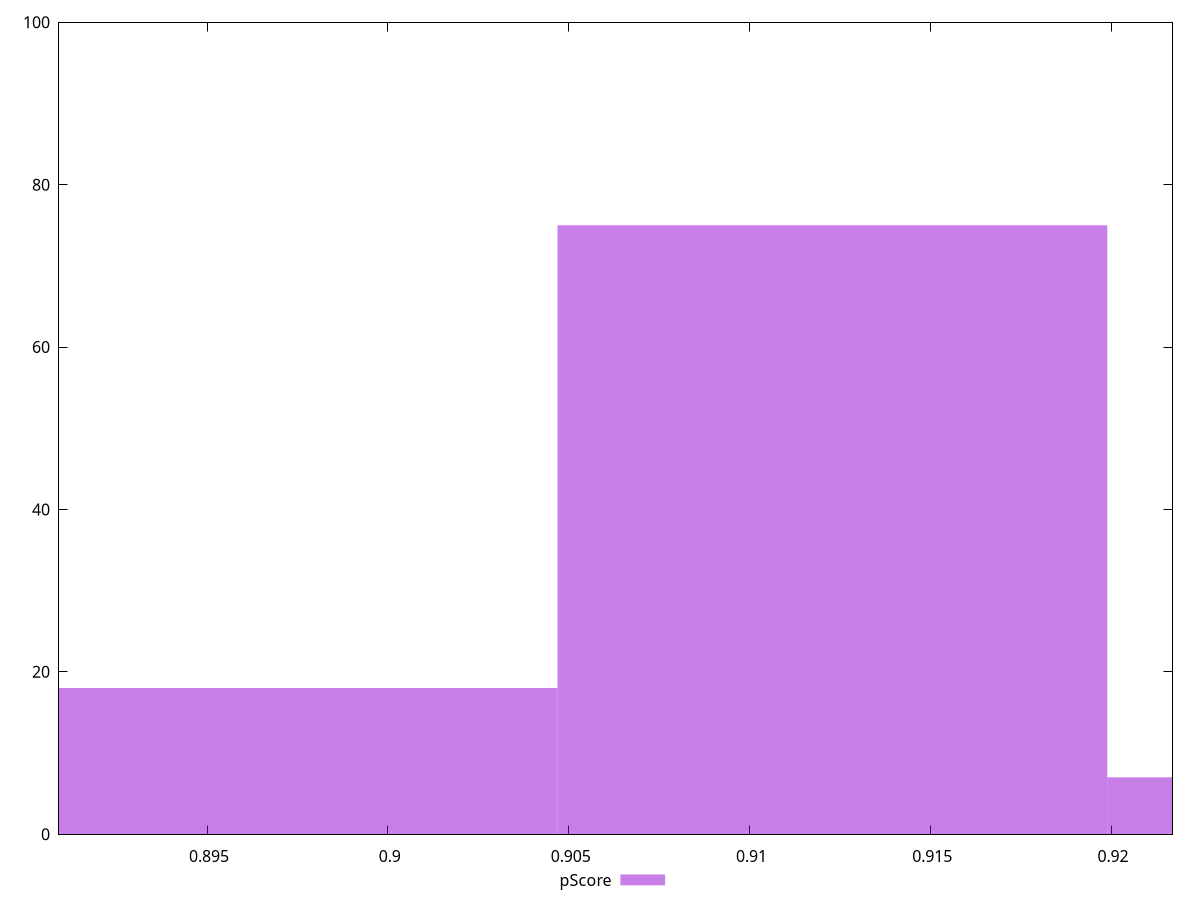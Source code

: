reset

$pScore <<EOF
0.8970894162239329 18
0.9274992269433883 7
0.9122943215836605 75
EOF

set key outside below
set boxwidth 0.015204905359727676
set xrange [0.8909055307689635:0.9217001702549115]
set yrange [0:100]
set trange [0:100]
set style fill transparent solid 0.5 noborder
set terminal svg size 640, 490 enhanced background rgb 'white'
set output "reports/report_00033_2021-03-01T14-23-16.841Z/mainthread-work-breakdown/samples/astro-cached/pScore/histogram.svg"

plot $pScore title "pScore" with boxes

reset
